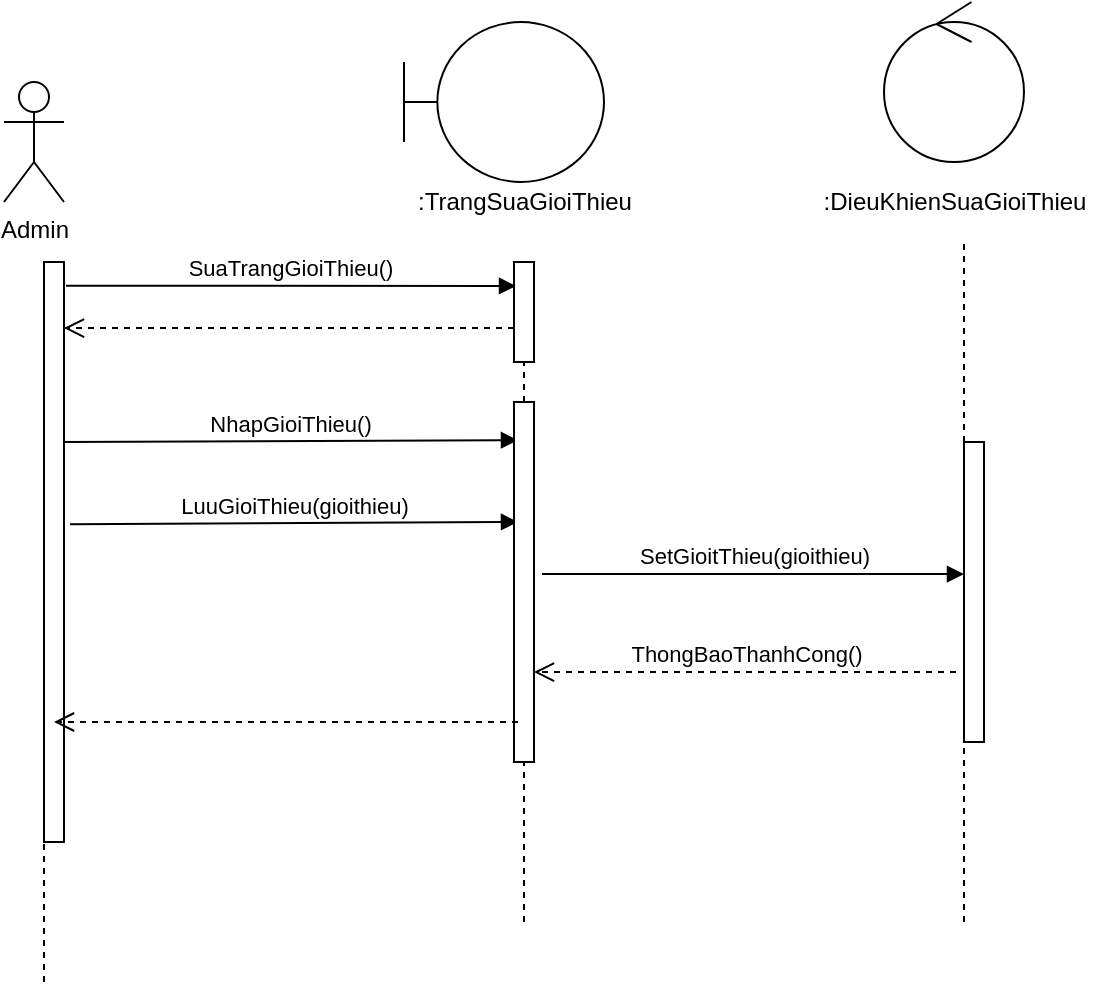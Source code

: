 <mxfile version="13.10.9" type="device"><diagram id="rX9NOOQTpsZj0fc1xjRS" name="Page-1"><mxGraphModel dx="1038" dy="1675" grid="1" gridSize="10" guides="1" tooltips="1" connect="1" arrows="1" fold="1" page="1" pageScale="1" pageWidth="850" pageHeight="1100" math="0" shadow="0"><root><mxCell id="0"/><mxCell id="1" parent="0"/><mxCell id="0OJc4RMlYfGs7hthxQKW-7" value="SuaTrangGioiThieu()" style="html=1;verticalAlign=bottom;endArrow=block;exitX=1.1;exitY=0.041;exitDx=0;exitDy=0;exitPerimeter=0;entryX=0.1;entryY=0.24;entryDx=0;entryDy=0;entryPerimeter=0;" parent="1" source="WZnv2UUco6Zj3CG2PCmz-9" target="WZnv2UUco6Zj3CG2PCmz-7" edge="1"><mxGeometry width="80" relative="1" as="geometry"><mxPoint x="97" y="123.93" as="sourcePoint"/><mxPoint x="289.5" y="123.93" as="targetPoint"/></mxGeometry></mxCell><mxCell id="0OJc4RMlYfGs7hthxQKW-8" value="" style="html=1;verticalAlign=bottom;endArrow=open;dashed=1;endSize=8;entryX=1;entryY=0.114;entryDx=0;entryDy=0;entryPerimeter=0;exitX=0;exitY=0.66;exitDx=0;exitDy=0;exitPerimeter=0;" parent="1" source="WZnv2UUco6Zj3CG2PCmz-7" target="WZnv2UUco6Zj3CG2PCmz-9" edge="1"><mxGeometry relative="1" as="geometry"><mxPoint x="289.5" y="145.1" as="sourcePoint"/><mxPoint x="95" y="145.1" as="targetPoint"/></mxGeometry></mxCell><mxCell id="0OJc4RMlYfGs7hthxQKW-10" value="NhapGioiThieu()" style="html=1;verticalAlign=bottom;endArrow=block;exitX=1;exitY=0.345;exitDx=0;exitDy=0;exitPerimeter=0;entryX=0.2;entryY=0.106;entryDx=0;entryDy=0;entryPerimeter=0;" parent="1" target="WZnv2UUco6Zj3CG2PCmz-12" edge="1"><mxGeometry width="80" relative="1" as="geometry"><mxPoint x="90" y="210.05" as="sourcePoint"/><mxPoint x="285" y="210" as="targetPoint"/></mxGeometry></mxCell><mxCell id="0OJc4RMlYfGs7hthxQKW-12" value="LuuGioiThieu(gioithieu)" style="html=1;verticalAlign=bottom;endArrow=block;exitX=1.3;exitY=0.452;exitDx=0;exitDy=0;exitPerimeter=0;entryX=0.2;entryY=0.333;entryDx=0;entryDy=0;entryPerimeter=0;" parent="1" source="WZnv2UUco6Zj3CG2PCmz-9" target="WZnv2UUco6Zj3CG2PCmz-12" edge="1"><mxGeometry width="80" relative="1" as="geometry"><mxPoint x="95" y="250.95" as="sourcePoint"/><mxPoint x="289.5" y="250.95" as="targetPoint"/></mxGeometry></mxCell><mxCell id="0OJc4RMlYfGs7hthxQKW-14" value="SetGioitThieu(gioithieu)" style="html=1;verticalAlign=bottom;endArrow=block;exitX=1.4;exitY=0.478;exitDx=0;exitDy=0;exitPerimeter=0;" parent="1" source="WZnv2UUco6Zj3CG2PCmz-12" target="WZnv2UUco6Zj3CG2PCmz-16" edge="1"><mxGeometry width="80" relative="1" as="geometry"><mxPoint x="370" y="280" as="sourcePoint"/><mxPoint x="520" y="280" as="targetPoint"/></mxGeometry></mxCell><mxCell id="0OJc4RMlYfGs7hthxQKW-15" value="ThongBaoThanhCong()" style="html=1;verticalAlign=bottom;endArrow=open;dashed=1;endSize=8;exitX=-0.4;exitY=0.767;exitDx=0;exitDy=0;exitPerimeter=0;" parent="1" source="WZnv2UUco6Zj3CG2PCmz-16" target="WZnv2UUco6Zj3CG2PCmz-12" edge="1"><mxGeometry relative="1" as="geometry"><mxPoint x="528" y="331.04" as="sourcePoint"/><mxPoint x="360" y="331" as="targetPoint"/></mxGeometry></mxCell><mxCell id="0OJc4RMlYfGs7hthxQKW-17" value=":TrangSuaGioiThieu" style="text;html=1;align=center;verticalAlign=middle;resizable=0;points=[];autosize=1;" parent="1" vertex="1"><mxGeometry x="260" y="80" width="120" height="20" as="geometry"/></mxCell><mxCell id="0OJc4RMlYfGs7hthxQKW-18" value=":DieuKhienSuaGioiThieu" style="text;html=1;align=center;verticalAlign=middle;resizable=0;points=[];autosize=1;" parent="1" vertex="1"><mxGeometry x="465" y="80" width="140" height="20" as="geometry"/></mxCell><mxCell id="WZnv2UUco6Zj3CG2PCmz-1" value="Admin" style="shape=umlActor;verticalLabelPosition=bottom;verticalAlign=top;html=1;outlineConnect=0;" parent="1" vertex="1"><mxGeometry x="60" y="30" width="30" height="60" as="geometry"/></mxCell><mxCell id="WZnv2UUco6Zj3CG2PCmz-4" value="" style="endArrow=none;dashed=1;html=1;" parent="1" edge="1"><mxGeometry width="50" height="50" relative="1" as="geometry"><mxPoint x="80" y="480" as="sourcePoint"/><mxPoint x="80" y="120" as="targetPoint"/></mxGeometry></mxCell><mxCell id="WZnv2UUco6Zj3CG2PCmz-5" value="" style="shape=umlBoundary;whiteSpace=wrap;html=1;" parent="1" vertex="1"><mxGeometry x="260" width="100" height="80" as="geometry"/></mxCell><mxCell id="WZnv2UUco6Zj3CG2PCmz-6" value="" style="endArrow=none;dashed=1;html=1;" parent="1" source="WZnv2UUco6Zj3CG2PCmz-7" edge="1"><mxGeometry width="50" height="50" relative="1" as="geometry"><mxPoint x="319.5" y="380" as="sourcePoint"/><mxPoint x="319.5" y="120" as="targetPoint"/></mxGeometry></mxCell><mxCell id="WZnv2UUco6Zj3CG2PCmz-7" value="" style="html=1;points=[];perimeter=orthogonalPerimeter;" parent="1" vertex="1"><mxGeometry x="315" y="120" width="10" height="50" as="geometry"/></mxCell><mxCell id="WZnv2UUco6Zj3CG2PCmz-8" value="" style="endArrow=none;dashed=1;html=1;" parent="1" source="WZnv2UUco6Zj3CG2PCmz-12" target="WZnv2UUco6Zj3CG2PCmz-7" edge="1"><mxGeometry width="50" height="50" relative="1" as="geometry"><mxPoint x="319.5" y="380" as="sourcePoint"/><mxPoint x="319.5" y="120" as="targetPoint"/></mxGeometry></mxCell><mxCell id="WZnv2UUco6Zj3CG2PCmz-9" value="" style="html=1;points=[];perimeter=orthogonalPerimeter;" parent="1" vertex="1"><mxGeometry x="80" y="120" width="10" height="290" as="geometry"/></mxCell><mxCell id="WZnv2UUco6Zj3CG2PCmz-12" value="" style="html=1;points=[];perimeter=orthogonalPerimeter;" parent="1" vertex="1"><mxGeometry x="315" y="190" width="10" height="180" as="geometry"/></mxCell><mxCell id="WZnv2UUco6Zj3CG2PCmz-13" value="" style="endArrow=none;dashed=1;html=1;" parent="1" target="WZnv2UUco6Zj3CG2PCmz-12" edge="1"><mxGeometry width="50" height="50" relative="1" as="geometry"><mxPoint x="320" y="450" as="sourcePoint"/><mxPoint x="319.5" y="170" as="targetPoint"/></mxGeometry></mxCell><mxCell id="WZnv2UUco6Zj3CG2PCmz-14" value="" style="ellipse;shape=umlControl;whiteSpace=wrap;html=1;" parent="1" vertex="1"><mxGeometry x="500" y="-10.0" width="70" height="80" as="geometry"/></mxCell><mxCell id="WZnv2UUco6Zj3CG2PCmz-15" value="" style="endArrow=none;dashed=1;html=1;" parent="1" edge="1"><mxGeometry width="50" height="50" relative="1" as="geometry"><mxPoint x="540" y="450" as="sourcePoint"/><mxPoint x="540" y="110" as="targetPoint"/></mxGeometry></mxCell><mxCell id="WZnv2UUco6Zj3CG2PCmz-16" value="" style="html=1;points=[];perimeter=orthogonalPerimeter;" parent="1" vertex="1"><mxGeometry x="540" y="210" width="10" height="150" as="geometry"/></mxCell><mxCell id="WZnv2UUco6Zj3CG2PCmz-17" value="" style="html=1;verticalAlign=bottom;endArrow=open;dashed=1;endSize=8;exitX=0.2;exitY=0.889;exitDx=0;exitDy=0;exitPerimeter=0;" parent="1" source="WZnv2UUco6Zj3CG2PCmz-12" edge="1"><mxGeometry relative="1" as="geometry"><mxPoint x="220" y="360" as="sourcePoint"/><mxPoint x="85" y="350" as="targetPoint"/></mxGeometry></mxCell></root></mxGraphModel></diagram></mxfile>